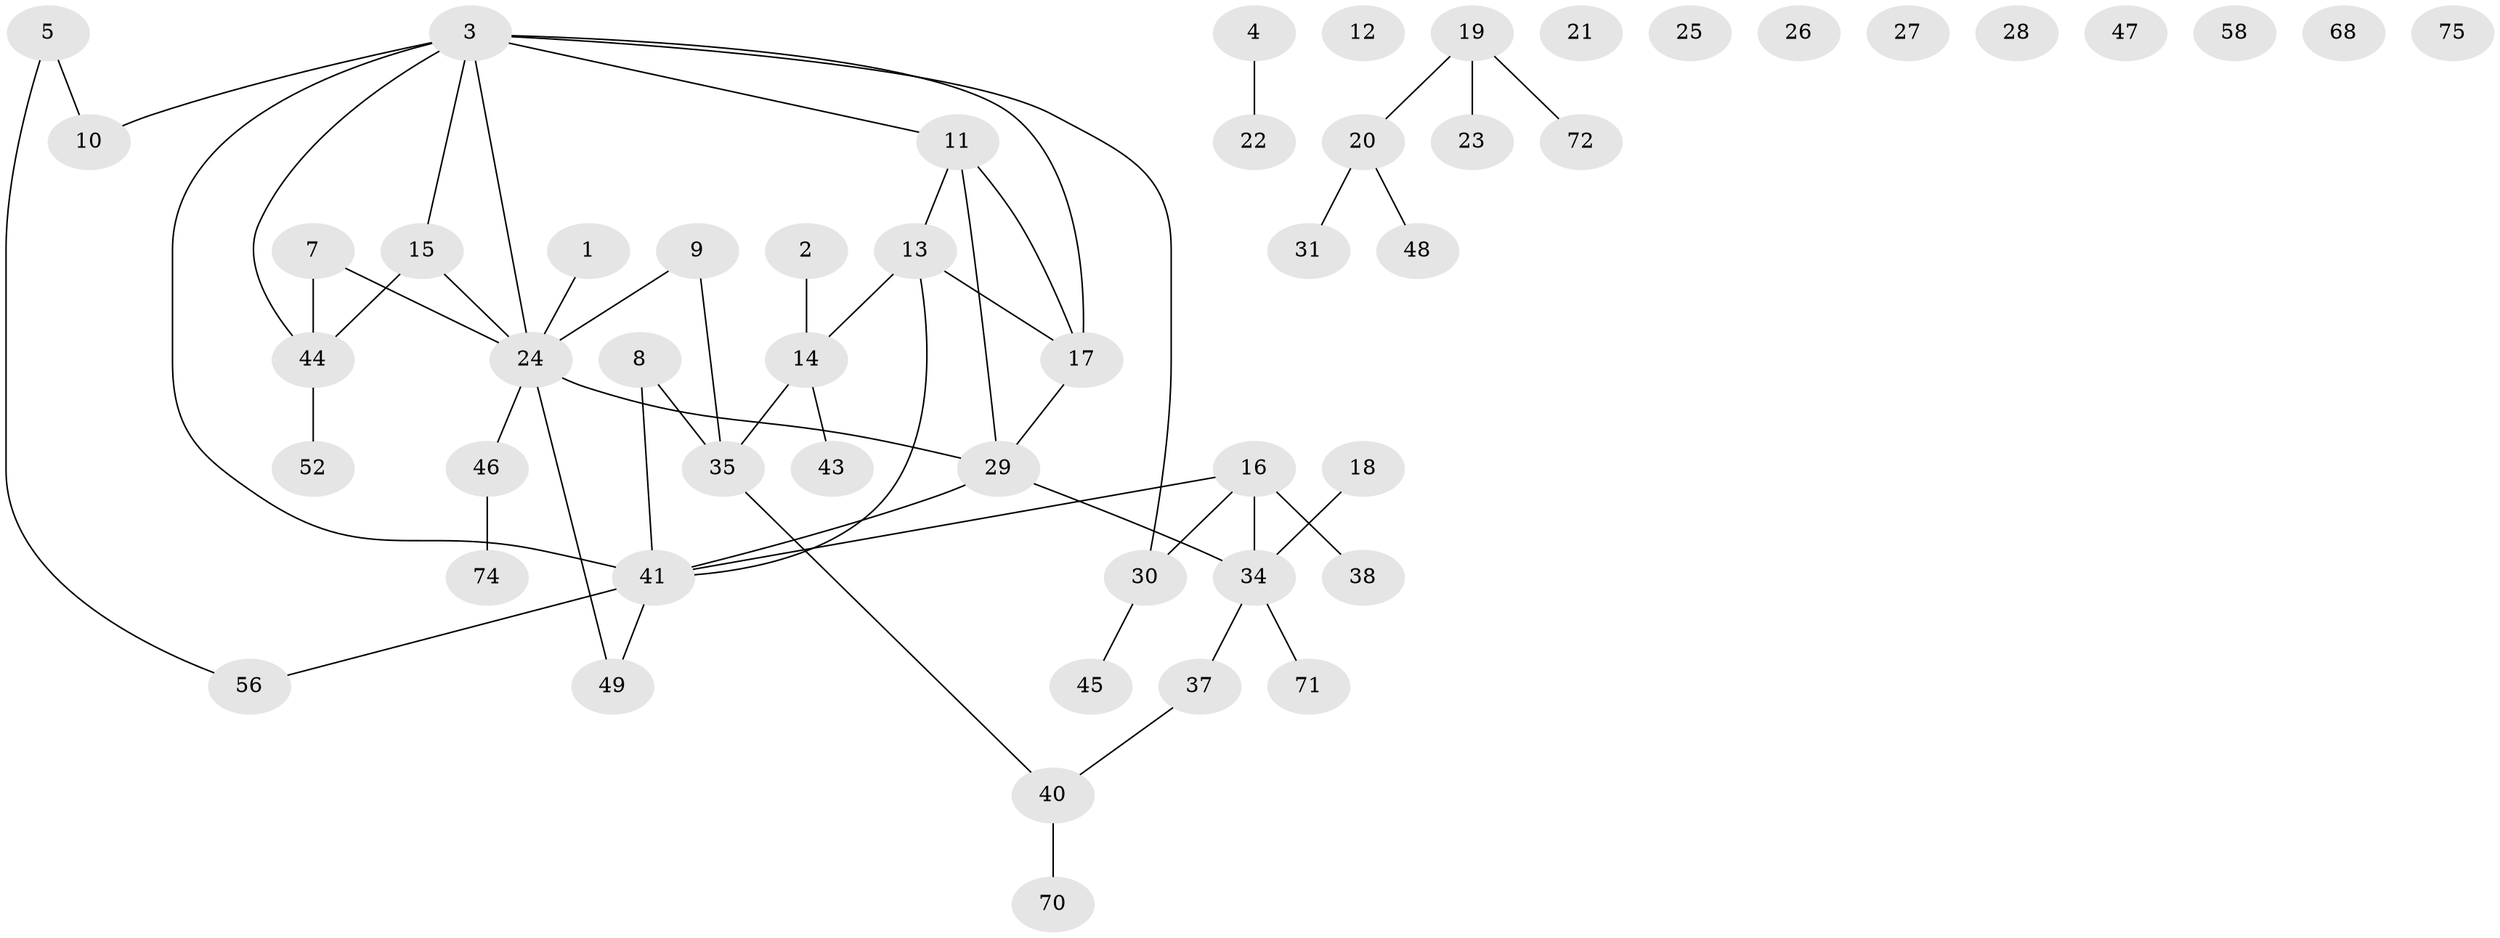 // original degree distribution, {2: 0.18666666666666668, 1: 0.32, 5: 0.06666666666666667, 3: 0.2, 0: 0.12, 4: 0.06666666666666667, 8: 0.013333333333333334, 6: 0.02666666666666667}
// Generated by graph-tools (version 1.1) at 2025/16/03/04/25 18:16:27]
// undirected, 52 vertices, 55 edges
graph export_dot {
graph [start="1"]
  node [color=gray90,style=filled];
  1;
  2;
  3 [super="+36+6"];
  4;
  5 [super="+67"];
  7;
  8;
  9;
  10;
  11 [super="+50"];
  12;
  13;
  14 [super="+33+39"];
  15;
  16 [super="+63"];
  17;
  18;
  19;
  20;
  21;
  22;
  23;
  24 [super="+60+51+73+53+32"];
  25 [super="+57"];
  26;
  27;
  28;
  29;
  30;
  31;
  34;
  35 [super="+61"];
  37;
  38;
  40;
  41 [super="+42"];
  43;
  44;
  45;
  46;
  47;
  48;
  49 [super="+69"];
  52;
  56 [super="+59"];
  58;
  68;
  70;
  71;
  72;
  74;
  75;
  1 -- 24 [weight=2];
  2 -- 14;
  3 -- 15;
  3 -- 17;
  3 -- 41;
  3 -- 24;
  3 -- 10;
  3 -- 11;
  3 -- 44;
  3 -- 30;
  4 -- 22;
  5 -- 10;
  5 -- 56;
  7 -- 24;
  7 -- 44;
  8 -- 41;
  8 -- 35;
  9 -- 35;
  9 -- 24;
  11 -- 29;
  11 -- 17;
  11 -- 13;
  13 -- 17;
  13 -- 14;
  13 -- 41;
  14 -- 35 [weight=2];
  14 -- 43;
  15 -- 44;
  15 -- 24;
  16 -- 30;
  16 -- 34;
  16 -- 38;
  16 -- 41;
  17 -- 29;
  18 -- 34;
  19 -- 20;
  19 -- 23;
  19 -- 72;
  20 -- 31;
  20 -- 48;
  24 -- 29 [weight=2];
  24 -- 46;
  24 -- 49;
  29 -- 34;
  29 -- 41;
  30 -- 45;
  34 -- 37;
  34 -- 71;
  35 -- 40;
  37 -- 40;
  40 -- 70;
  41 -- 49;
  41 -- 56;
  44 -- 52;
  46 -- 74;
}
